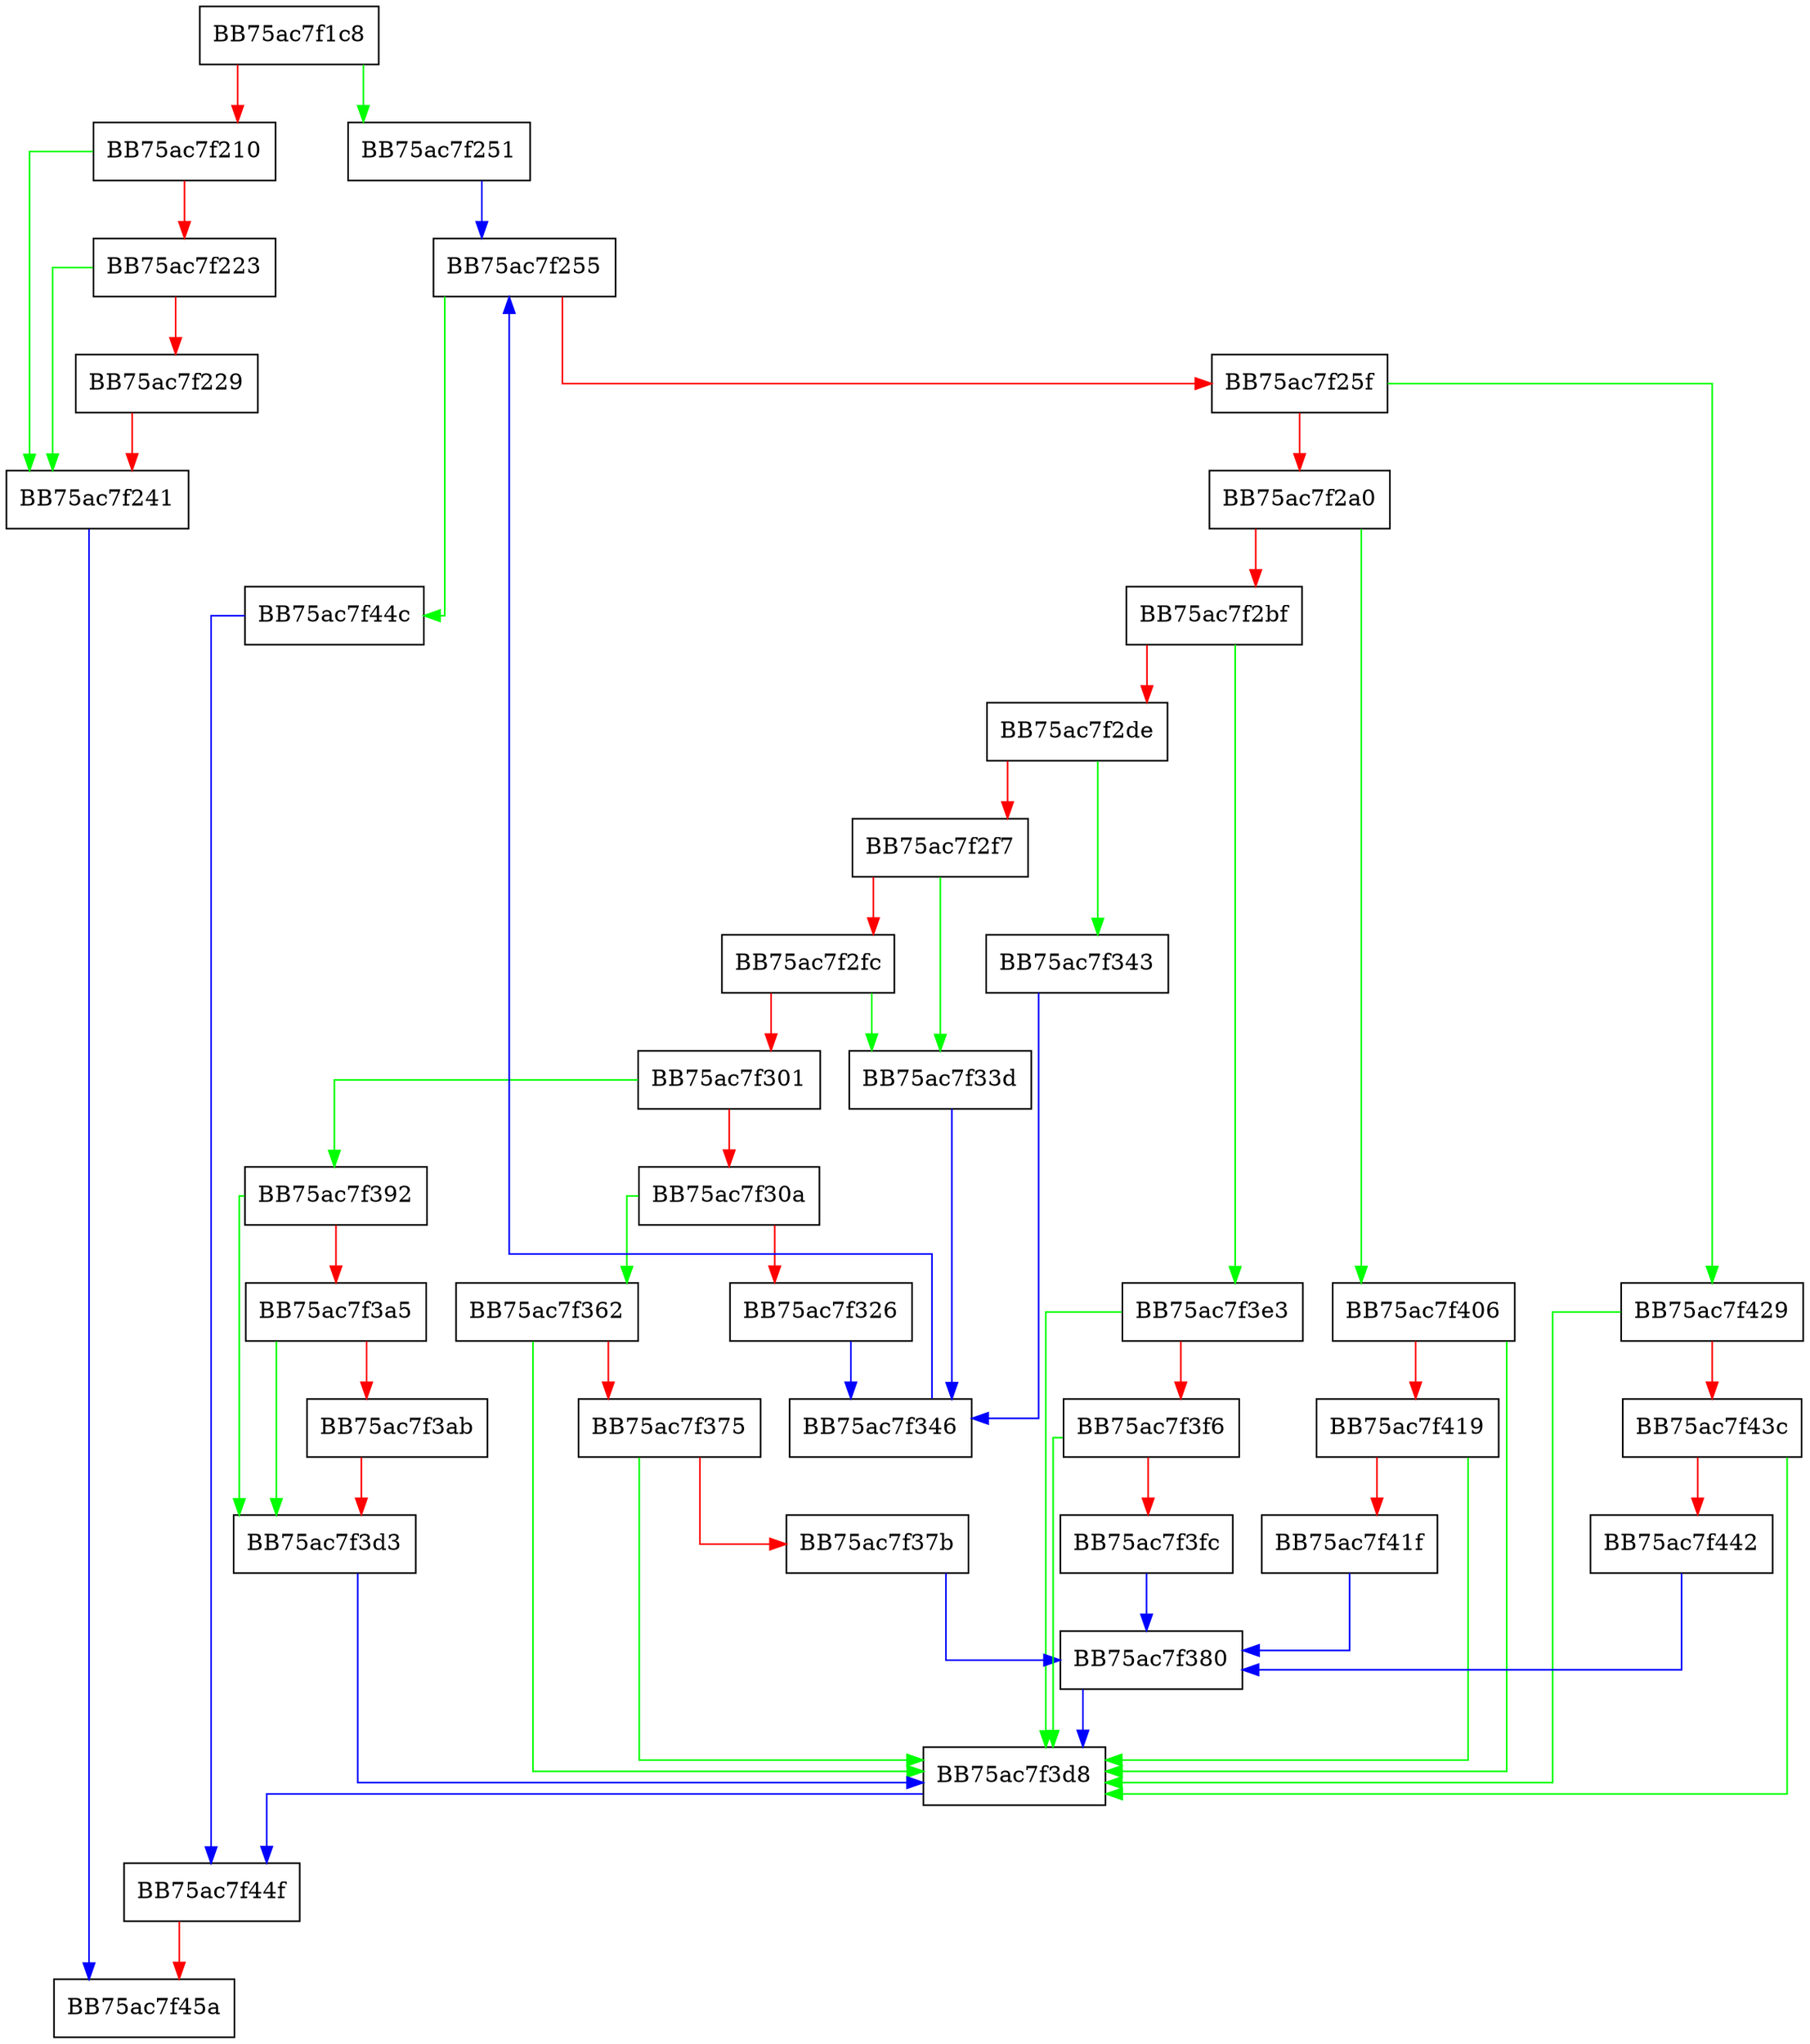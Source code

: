 digraph ParseFfrActionLists {
  node [shape="box"];
  graph [splines=ortho];
  BB75ac7f1c8 -> BB75ac7f251 [color="green"];
  BB75ac7f1c8 -> BB75ac7f210 [color="red"];
  BB75ac7f210 -> BB75ac7f241 [color="green"];
  BB75ac7f210 -> BB75ac7f223 [color="red"];
  BB75ac7f223 -> BB75ac7f241 [color="green"];
  BB75ac7f223 -> BB75ac7f229 [color="red"];
  BB75ac7f229 -> BB75ac7f241 [color="red"];
  BB75ac7f241 -> BB75ac7f45a [color="blue"];
  BB75ac7f251 -> BB75ac7f255 [color="blue"];
  BB75ac7f255 -> BB75ac7f44c [color="green"];
  BB75ac7f255 -> BB75ac7f25f [color="red"];
  BB75ac7f25f -> BB75ac7f429 [color="green"];
  BB75ac7f25f -> BB75ac7f2a0 [color="red"];
  BB75ac7f2a0 -> BB75ac7f406 [color="green"];
  BB75ac7f2a0 -> BB75ac7f2bf [color="red"];
  BB75ac7f2bf -> BB75ac7f3e3 [color="green"];
  BB75ac7f2bf -> BB75ac7f2de [color="red"];
  BB75ac7f2de -> BB75ac7f343 [color="green"];
  BB75ac7f2de -> BB75ac7f2f7 [color="red"];
  BB75ac7f2f7 -> BB75ac7f33d [color="green"];
  BB75ac7f2f7 -> BB75ac7f2fc [color="red"];
  BB75ac7f2fc -> BB75ac7f33d [color="green"];
  BB75ac7f2fc -> BB75ac7f301 [color="red"];
  BB75ac7f301 -> BB75ac7f392 [color="green"];
  BB75ac7f301 -> BB75ac7f30a [color="red"];
  BB75ac7f30a -> BB75ac7f362 [color="green"];
  BB75ac7f30a -> BB75ac7f326 [color="red"];
  BB75ac7f326 -> BB75ac7f346 [color="blue"];
  BB75ac7f33d -> BB75ac7f346 [color="blue"];
  BB75ac7f343 -> BB75ac7f346 [color="blue"];
  BB75ac7f346 -> BB75ac7f255 [color="blue"];
  BB75ac7f362 -> BB75ac7f3d8 [color="green"];
  BB75ac7f362 -> BB75ac7f375 [color="red"];
  BB75ac7f375 -> BB75ac7f3d8 [color="green"];
  BB75ac7f375 -> BB75ac7f37b [color="red"];
  BB75ac7f37b -> BB75ac7f380 [color="blue"];
  BB75ac7f380 -> BB75ac7f3d8 [color="blue"];
  BB75ac7f392 -> BB75ac7f3d3 [color="green"];
  BB75ac7f392 -> BB75ac7f3a5 [color="red"];
  BB75ac7f3a5 -> BB75ac7f3d3 [color="green"];
  BB75ac7f3a5 -> BB75ac7f3ab [color="red"];
  BB75ac7f3ab -> BB75ac7f3d3 [color="red"];
  BB75ac7f3d3 -> BB75ac7f3d8 [color="blue"];
  BB75ac7f3d8 -> BB75ac7f44f [color="blue"];
  BB75ac7f3e3 -> BB75ac7f3d8 [color="green"];
  BB75ac7f3e3 -> BB75ac7f3f6 [color="red"];
  BB75ac7f3f6 -> BB75ac7f3d8 [color="green"];
  BB75ac7f3f6 -> BB75ac7f3fc [color="red"];
  BB75ac7f3fc -> BB75ac7f380 [color="blue"];
  BB75ac7f406 -> BB75ac7f3d8 [color="green"];
  BB75ac7f406 -> BB75ac7f419 [color="red"];
  BB75ac7f419 -> BB75ac7f3d8 [color="green"];
  BB75ac7f419 -> BB75ac7f41f [color="red"];
  BB75ac7f41f -> BB75ac7f380 [color="blue"];
  BB75ac7f429 -> BB75ac7f3d8 [color="green"];
  BB75ac7f429 -> BB75ac7f43c [color="red"];
  BB75ac7f43c -> BB75ac7f3d8 [color="green"];
  BB75ac7f43c -> BB75ac7f442 [color="red"];
  BB75ac7f442 -> BB75ac7f380 [color="blue"];
  BB75ac7f44c -> BB75ac7f44f [color="blue"];
  BB75ac7f44f -> BB75ac7f45a [color="red"];
}